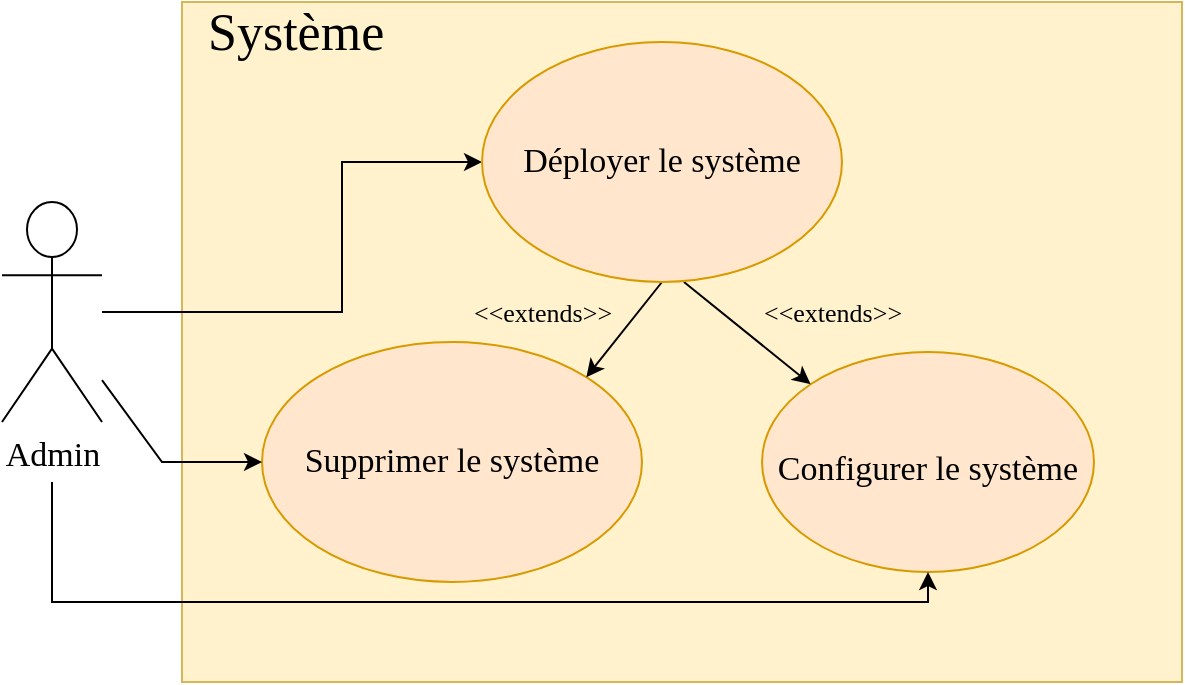 <mxfile version="20.5.3" type="github">
  <diagram id="cbRGkEIISHIed5Up1x4z" name="Page-1">
    <mxGraphModel dx="782" dy="392" grid="1" gridSize="10" guides="1" tooltips="1" connect="1" arrows="1" fold="1" page="1" pageScale="1" pageWidth="827" pageHeight="1169" math="0" shadow="0">
      <root>
        <mxCell id="0" />
        <mxCell id="1" parent="0" />
        <mxCell id="GeCk1eoPQsIMOyCpoYhU-6" value="&lt;div style=&quot;font-size: 26px;&quot;&gt;&lt;font style=&quot;font-size: 26px;&quot; face=&quot;Times New Roman&quot;&gt;&amp;nbsp; Système &lt;br&gt;&lt;/font&gt;&lt;/div&gt;&lt;div style=&quot;font-size: 26px;&quot;&gt;&lt;font style=&quot;font-size: 26px;&quot; face=&quot;Times New Roman&quot;&gt;&lt;br&gt;&lt;/font&gt;&lt;/div&gt;" style="verticalAlign=top;align=left;overflow=fill;fontSize=12;fontFamily=Helvetica;html=1;fillColor=#fff2cc;strokeColor=#d6b656;" parent="1" vertex="1">
          <mxGeometry x="140" y="260" width="500" height="340" as="geometry" />
        </mxCell>
        <mxCell id="GeCk1eoPQsIMOyCpoYhU-7" value="&lt;div&gt;Admin&lt;/div&gt;" style="shape=umlActor;verticalLabelPosition=bottom;verticalAlign=top;html=1;fontFamily=Times New Roman;fontSize=17;" parent="1" vertex="1">
          <mxGeometry x="50" y="360" width="50" height="110" as="geometry" />
        </mxCell>
        <mxCell id="GeCk1eoPQsIMOyCpoYhU-12" value="Supprimer le système" style="ellipse;whiteSpace=wrap;html=1;rounded=1;fontFamily=Times New Roman;fontSize=17;fillColor=#ffe6cc;strokeColor=#d79b00;" parent="1" vertex="1">
          <mxGeometry x="180" y="430" width="190" height="120" as="geometry" />
        </mxCell>
        <mxCell id="GeCk1eoPQsIMOyCpoYhU-13" value="&lt;font style=&quot;font-size: 17px;&quot;&gt;Configurer le système&lt;/font&gt;" style="ellipse;whiteSpace=wrap;html=1;rounded=1;fontFamily=Times New Roman;fontSize=26;fillColor=#ffe6cc;strokeColor=#d79b00;" parent="1" vertex="1">
          <mxGeometry x="430" y="435" width="166" height="110" as="geometry" />
        </mxCell>
        <mxCell id="GeCk1eoPQsIMOyCpoYhU-14" value="" style="endArrow=classic;html=1;rounded=0;fontFamily=Times New Roman;fontSize=17;exitX=0.561;exitY=1;exitDx=0;exitDy=0;exitPerimeter=0;entryX=0;entryY=0;entryDx=0;entryDy=0;" parent="1" source="GeCk1eoPQsIMOyCpoYhU-11" target="GeCk1eoPQsIMOyCpoYhU-13" edge="1">
          <mxGeometry width="50" height="50" relative="1" as="geometry">
            <mxPoint x="390" y="410" as="sourcePoint" />
            <mxPoint x="440" y="360" as="targetPoint" />
          </mxGeometry>
        </mxCell>
        <mxCell id="GeCk1eoPQsIMOyCpoYhU-15" value="" style="endArrow=classic;html=1;rounded=0;fontFamily=Times New Roman;fontSize=17;exitX=0.5;exitY=1;exitDx=0;exitDy=0;entryX=1;entryY=0;entryDx=0;entryDy=0;" parent="1" source="GeCk1eoPQsIMOyCpoYhU-11" target="GeCk1eoPQsIMOyCpoYhU-12" edge="1">
          <mxGeometry width="50" height="50" relative="1" as="geometry">
            <mxPoint x="390" y="410" as="sourcePoint" />
            <mxPoint x="440" y="360" as="targetPoint" />
          </mxGeometry>
        </mxCell>
        <mxCell id="GeCk1eoPQsIMOyCpoYhU-16" value="&lt;font style=&quot;font-size: 13px;&quot;&gt;&amp;lt;&amp;lt;extends&amp;gt;&amp;gt;&lt;/font&gt;" style="text;html=1;align=center;verticalAlign=middle;resizable=0;points=[];autosize=1;strokeColor=none;fillColor=none;fontSize=17;fontFamily=Times New Roman;" parent="1" vertex="1">
          <mxGeometry x="275" y="400" width="90" height="30" as="geometry" />
        </mxCell>
        <mxCell id="GeCk1eoPQsIMOyCpoYhU-17" value="&lt;font style=&quot;font-size: 13px;&quot;&gt;&amp;lt;&amp;lt;extends&amp;gt;&amp;gt;&lt;/font&gt;" style="text;html=1;align=center;verticalAlign=middle;resizable=0;points=[];autosize=1;strokeColor=none;fillColor=none;fontSize=17;fontFamily=Times New Roman;" parent="1" vertex="1">
          <mxGeometry x="420" y="400" width="90" height="30" as="geometry" />
        </mxCell>
        <mxCell id="GeCk1eoPQsIMOyCpoYhU-19" value="" style="endArrow=classic;html=1;rounded=0;fontFamily=Times New Roman;fontSize=13;entryX=0;entryY=0.5;entryDx=0;entryDy=0;" parent="1" source="GeCk1eoPQsIMOyCpoYhU-7" target="GeCk1eoPQsIMOyCpoYhU-11" edge="1">
          <mxGeometry width="50" height="50" relative="1" as="geometry">
            <mxPoint x="390" y="410" as="sourcePoint" />
            <mxPoint x="440" y="360" as="targetPoint" />
            <Array as="points">
              <mxPoint x="220" y="415" />
              <mxPoint x="220" y="340" />
            </Array>
          </mxGeometry>
        </mxCell>
        <mxCell id="GeCk1eoPQsIMOyCpoYhU-21" value="" style="endArrow=classic;html=1;rounded=0;fontFamily=Times New Roman;fontSize=13;startArrow=none;" parent="1" source="GeCk1eoPQsIMOyCpoYhU-11" edge="1">
          <mxGeometry width="50" height="50" relative="1" as="geometry">
            <mxPoint x="390" y="410" as="sourcePoint" />
            <mxPoint x="440" y="360" as="targetPoint" />
          </mxGeometry>
        </mxCell>
        <mxCell id="GeCk1eoPQsIMOyCpoYhU-11" value="Déployer le système" style="ellipse;whiteSpace=wrap;html=1;rounded=1;fontFamily=Times New Roman;fontSize=17;fillColor=#ffe6cc;strokeColor=#d79b00;" parent="1" vertex="1">
          <mxGeometry x="290" y="280" width="180" height="120" as="geometry" />
        </mxCell>
        <mxCell id="GeCk1eoPQsIMOyCpoYhU-23" value="" style="endArrow=classic;html=1;rounded=0;fontFamily=Times New Roman;fontSize=13;" parent="1" source="GeCk1eoPQsIMOyCpoYhU-7" target="GeCk1eoPQsIMOyCpoYhU-12" edge="1">
          <mxGeometry width="50" height="50" relative="1" as="geometry">
            <mxPoint x="390" y="410" as="sourcePoint" />
            <mxPoint x="440" y="360" as="targetPoint" />
            <Array as="points">
              <mxPoint x="130" y="490" />
            </Array>
          </mxGeometry>
        </mxCell>
        <mxCell id="GeCk1eoPQsIMOyCpoYhU-24" value="" style="endArrow=classic;html=1;rounded=0;fontFamily=Times New Roman;fontSize=13;entryX=0.5;entryY=1;entryDx=0;entryDy=0;" parent="1" target="GeCk1eoPQsIMOyCpoYhU-13" edge="1">
          <mxGeometry width="50" height="50" relative="1" as="geometry">
            <mxPoint x="75" y="500" as="sourcePoint" />
            <mxPoint x="365" y="545" as="targetPoint" />
            <Array as="points">
              <mxPoint x="75" y="560" />
              <mxPoint x="513" y="560" />
            </Array>
          </mxGeometry>
        </mxCell>
      </root>
    </mxGraphModel>
  </diagram>
</mxfile>
